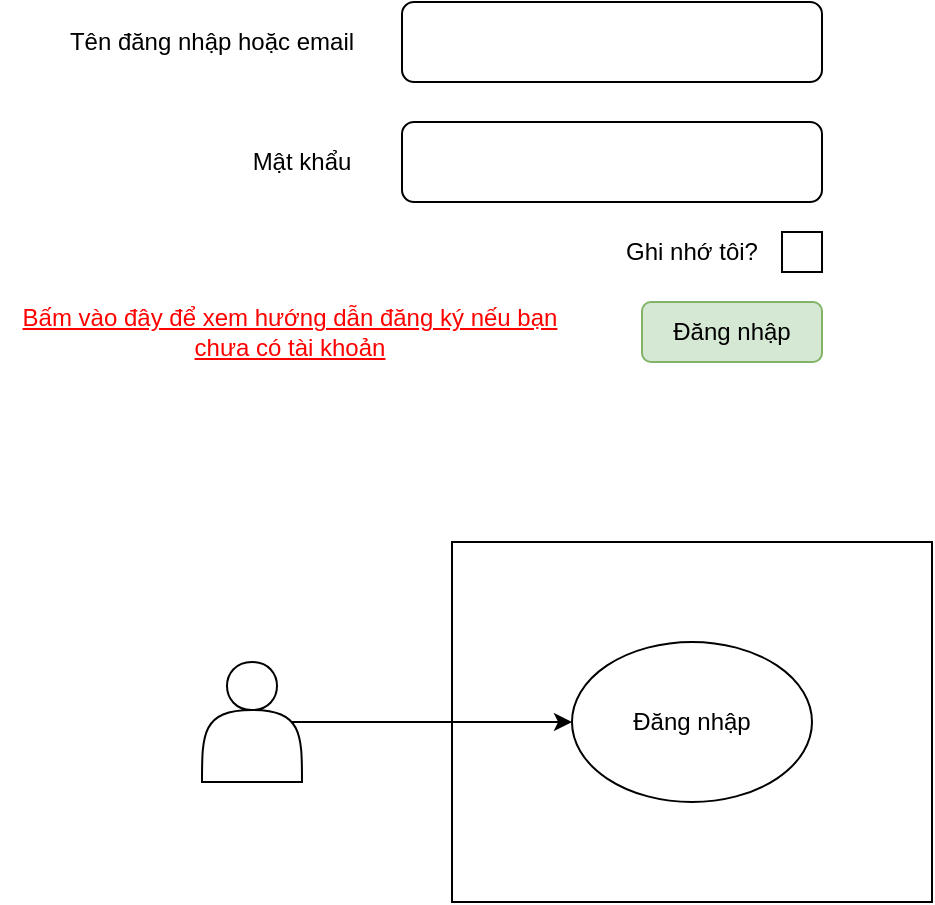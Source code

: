 <mxfile version="13.7.7" type="device"><diagram id="Z2ncGlrc0RhLYAuk4DB4" name="Page-1"><mxGraphModel dx="1412" dy="758" grid="1" gridSize="10" guides="1" tooltips="1" connect="1" arrows="1" fold="1" page="1" pageScale="1" pageWidth="827" pageHeight="1169" math="0" shadow="0"><root><mxCell id="0"/><mxCell id="1" parent="0"/><mxCell id="sVwm0X-Q7vY5-Ob-WGaN-1" value="Tên đăng nhập hoặc email&lt;br&gt;" style="text;html=1;strokeColor=none;fillColor=none;align=center;verticalAlign=middle;whiteSpace=wrap;rounded=0;" vertex="1" parent="1"><mxGeometry x="200" y="160" width="150" height="20" as="geometry"/></mxCell><mxCell id="sVwm0X-Q7vY5-Ob-WGaN-2" value="" style="rounded=1;whiteSpace=wrap;html=1;" vertex="1" parent="1"><mxGeometry x="370" y="150" width="210" height="40" as="geometry"/></mxCell><mxCell id="sVwm0X-Q7vY5-Ob-WGaN-9" value="" style="rounded=1;whiteSpace=wrap;html=1;" vertex="1" parent="1"><mxGeometry x="370" y="210" width="210" height="40" as="geometry"/></mxCell><mxCell id="sVwm0X-Q7vY5-Ob-WGaN-10" value="Mật khẩu" style="text;html=1;strokeColor=none;fillColor=none;align=center;verticalAlign=middle;whiteSpace=wrap;rounded=0;" vertex="1" parent="1"><mxGeometry x="280" y="220" width="80" height="20" as="geometry"/></mxCell><mxCell id="sVwm0X-Q7vY5-Ob-WGaN-11" value="Đăng nhập" style="rounded=1;whiteSpace=wrap;html=1;fillColor=#d5e8d4;strokeColor=#82b366;" vertex="1" parent="1"><mxGeometry x="490" y="300" width="90" height="30" as="geometry"/></mxCell><mxCell id="sVwm0X-Q7vY5-Ob-WGaN-14" value="Ghi nhớ tôi?" style="text;html=1;strokeColor=none;fillColor=none;align=center;verticalAlign=middle;whiteSpace=wrap;rounded=0;" vertex="1" parent="1"><mxGeometry x="480" y="265" width="70" height="20" as="geometry"/></mxCell><mxCell id="sVwm0X-Q7vY5-Ob-WGaN-18" value="" style="rounded=0;whiteSpace=wrap;html=1;" vertex="1" parent="1"><mxGeometry x="560" y="265" width="20" height="20" as="geometry"/></mxCell><mxCell id="sVwm0X-Q7vY5-Ob-WGaN-19" value="&lt;u&gt;Bấm vào đây để xem hướng dẫn đăng ký nếu bạn chưa có tài khoản&lt;/u&gt;" style="text;html=1;strokeColor=none;fillColor=none;align=center;verticalAlign=middle;whiteSpace=wrap;rounded=0;fontColor=#FF0000;" vertex="1" parent="1"><mxGeometry x="169" y="305" width="290" height="20" as="geometry"/></mxCell><mxCell id="sVwm0X-Q7vY5-Ob-WGaN-20" value="" style="shape=actor;whiteSpace=wrap;html=1;fontColor=#FF0000;" vertex="1" parent="1"><mxGeometry x="270" y="480" width="50" height="60" as="geometry"/></mxCell><mxCell id="sVwm0X-Q7vY5-Ob-WGaN-24" value="" style="rounded=0;whiteSpace=wrap;html=1;fontColor=#FF0000;" vertex="1" parent="1"><mxGeometry x="395" y="420" width="240" height="180" as="geometry"/></mxCell><mxCell id="sVwm0X-Q7vY5-Ob-WGaN-25" value="&lt;font color=&quot;#000000&quot;&gt;Đăng nhập&lt;/font&gt;" style="ellipse;whiteSpace=wrap;html=1;fontColor=#FF0000;" vertex="1" parent="1"><mxGeometry x="455" y="470" width="120" height="80" as="geometry"/></mxCell><mxCell id="sVwm0X-Q7vY5-Ob-WGaN-26" style="edgeStyle=orthogonalEdgeStyle;rounded=0;orthogonalLoop=1;jettySize=auto;html=1;exitX=0.9;exitY=0.5;exitDx=0;exitDy=0;exitPerimeter=0;fontColor=#FF0000;" edge="1" parent="1" source="sVwm0X-Q7vY5-Ob-WGaN-20" target="sVwm0X-Q7vY5-Ob-WGaN-25"><mxGeometry relative="1" as="geometry"/></mxCell></root></mxGraphModel></diagram></mxfile>